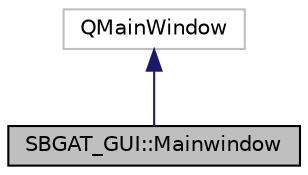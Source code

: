 digraph "SBGAT_GUI::Mainwindow"
{
 // LATEX_PDF_SIZE
  edge [fontname="Helvetica",fontsize="10",labelfontname="Helvetica",labelfontsize="10"];
  node [fontname="Helvetica",fontsize="10",shape=record];
  Node0 [label="SBGAT_GUI::Mainwindow",height=0.2,width=0.4,color="black", fillcolor="grey75", style="filled", fontcolor="black",tooltip="Mainwindow class. This is the main class of the SbgatGUI application."];
  Node1 -> Node0 [dir="back",color="midnightblue",fontsize="10",style="solid",fontname="Helvetica"];
  Node1 [label="QMainWindow",height=0.2,width=0.4,color="grey75", fillcolor="white", style="filled",tooltip=" "];
}
